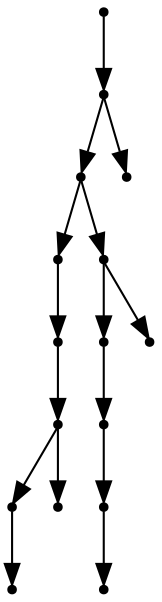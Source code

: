 digraph {
  15 [shape=point];
  14 [shape=point];
  12 [shape=point];
  5 [shape=point];
  4 [shape=point];
  3 [shape=point];
  1 [shape=point];
  0 [shape=point];
  2 [shape=point];
  11 [shape=point];
  9 [shape=point];
  8 [shape=point];
  7 [shape=point];
  6 [shape=point];
  10 [shape=point];
  13 [shape=point];
15 -> 14;
14 -> 12;
12 -> 5;
5 -> 4;
4 -> 3;
3 -> 1;
1 -> 0;
3 -> 2;
12 -> 11;
11 -> 9;
9 -> 8;
8 -> 7;
7 -> 6;
11 -> 10;
14 -> 13;
}
